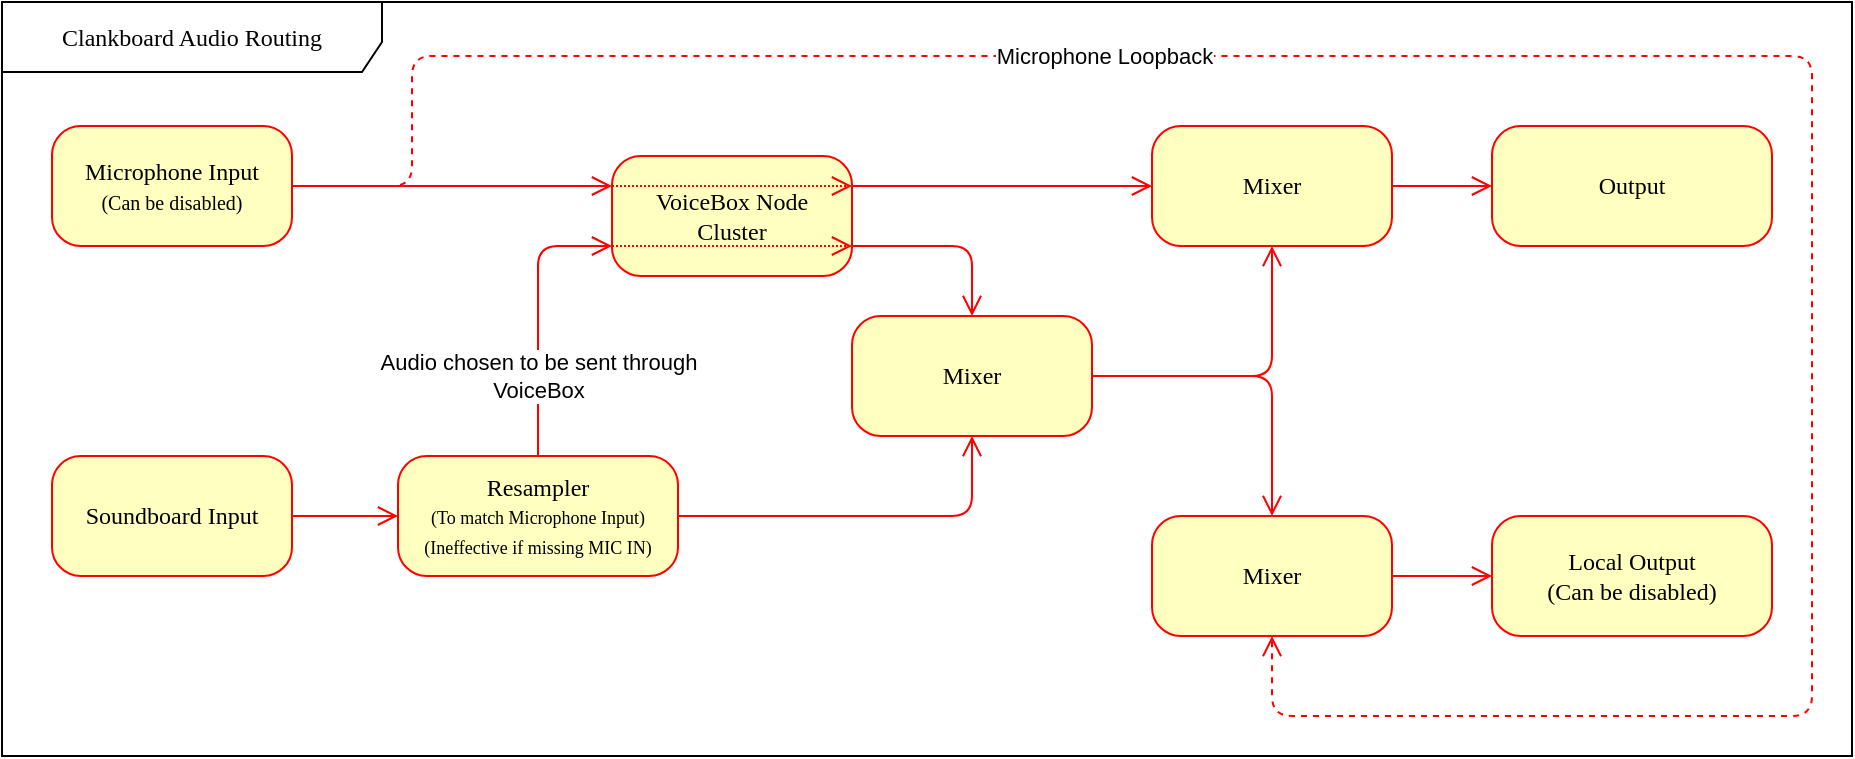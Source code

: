 <mxfile version="22.0.3" type="device">
  <diagram name="Page-1" id="58cdce13-f638-feb5-8d6f-7d28b1aa9fa0">
    <mxGraphModel dx="1536" dy="1736" grid="1" gridSize="10" guides="1" tooltips="1" connect="1" arrows="1" fold="1" page="1" pageScale="1" pageWidth="1100" pageHeight="850" background="none" math="0" shadow="0">
      <root>
        <mxCell id="0" />
        <mxCell id="1" parent="0" />
        <mxCell id="2a3bc250acf0617d-8" value="Clankboard Audio Routing" style="shape=umlFrame;whiteSpace=wrap;html=1;rounded=1;shadow=0;comic=0;labelBackgroundColor=none;strokeWidth=1;fontFamily=Verdana;fontSize=12;align=center;width=190;height=35;" parent="1" vertex="1">
          <mxGeometry x="88" y="-613" width="925" height="377" as="geometry" />
        </mxCell>
        <mxCell id="8p5UOd43fPs6g9PAAXC2-1" value="Microphone Input&lt;br style=&quot;font-size: 11px;&quot;&gt;&lt;font size=&quot;1&quot;&gt;(Can be disabled)&lt;/font&gt;" style="rounded=1;whiteSpace=wrap;html=1;arcSize=24;fillColor=#ffffc0;strokeColor=#ff0000;shadow=0;comic=0;labelBackgroundColor=none;fontFamily=Verdana;fontSize=12;fontColor=#000000;align=center;" vertex="1" parent="1">
          <mxGeometry x="113" y="-551" width="120" height="60" as="geometry" />
        </mxCell>
        <mxCell id="8p5UOd43fPs6g9PAAXC2-3" value="Soundboard Input" style="rounded=1;whiteSpace=wrap;html=1;arcSize=24;fillColor=#ffffc0;strokeColor=#ff0000;shadow=0;comic=0;labelBackgroundColor=none;fontFamily=Verdana;fontSize=12;fontColor=#000000;align=center;" vertex="1" parent="1">
          <mxGeometry x="113" y="-386" width="120" height="60" as="geometry" />
        </mxCell>
        <mxCell id="8p5UOd43fPs6g9PAAXC2-4" value="Resampler&lt;br&gt;&lt;font style=&quot;font-size: 9px;&quot;&gt;(To match Microphone Input)&lt;br&gt;(Ineffective if missing MIC IN)&lt;br&gt;&lt;/font&gt;" style="rounded=1;whiteSpace=wrap;html=1;arcSize=24;fillColor=#ffffc0;strokeColor=#ff0000;shadow=0;comic=0;labelBackgroundColor=none;fontFamily=Verdana;fontSize=12;fontColor=#000000;align=center;" vertex="1" parent="1">
          <mxGeometry x="286" y="-386" width="140" height="60" as="geometry" />
        </mxCell>
        <mxCell id="8p5UOd43fPs6g9PAAXC2-6" style="edgeStyle=orthogonalEdgeStyle;html=1;labelBackgroundColor=none;endArrow=open;endSize=8;strokeColor=#ff0000;fontFamily=Verdana;fontSize=12;align=left;entryX=0;entryY=0.5;entryDx=0;entryDy=0;" edge="1" parent="1" source="8p5UOd43fPs6g9PAAXC2-3" target="8p5UOd43fPs6g9PAAXC2-4">
          <mxGeometry relative="1" as="geometry">
            <mxPoint x="123" y="144" as="sourcePoint" />
            <mxPoint x="203" y="144" as="targetPoint" />
          </mxGeometry>
        </mxCell>
        <mxCell id="8p5UOd43fPs6g9PAAXC2-8" style="edgeStyle=orthogonalEdgeStyle;html=1;labelBackgroundColor=none;endArrow=open;endSize=8;strokeColor=#ff0000;fontFamily=Verdana;fontSize=12;align=left;exitX=0.5;exitY=0;exitDx=0;exitDy=0;entryX=0;entryY=0.75;entryDx=0;entryDy=0;" edge="1" parent="1" source="8p5UOd43fPs6g9PAAXC2-4" target="8p5UOd43fPs6g9PAAXC2-12">
          <mxGeometry relative="1" as="geometry">
            <mxPoint x="163" y="-346" as="sourcePoint" />
            <mxPoint x="213" y="-346" as="targetPoint" />
          </mxGeometry>
        </mxCell>
        <mxCell id="8p5UOd43fPs6g9PAAXC2-10" value="Audio chosen to be sent through&lt;br&gt;VoiceBox" style="edgeLabel;html=1;align=center;verticalAlign=middle;resizable=0;points=[];" vertex="1" connectable="0" parent="8p5UOd43fPs6g9PAAXC2-8">
          <mxGeometry x="0.171" y="2" relative="1" as="geometry">
            <mxPoint x="2" y="43" as="offset" />
          </mxGeometry>
        </mxCell>
        <mxCell id="8p5UOd43fPs6g9PAAXC2-11" value="Output" style="rounded=1;whiteSpace=wrap;html=1;arcSize=24;fillColor=#ffffc0;strokeColor=#ff0000;shadow=0;comic=0;labelBackgroundColor=none;fontFamily=Verdana;fontSize=12;fontColor=#000000;align=center;" vertex="1" parent="1">
          <mxGeometry x="833" y="-551" width="140" height="60" as="geometry" />
        </mxCell>
        <mxCell id="8p5UOd43fPs6g9PAAXC2-12" value="VoiceBox Node&lt;br&gt;Cluster" style="rounded=1;whiteSpace=wrap;html=1;arcSize=24;fillColor=#ffffc0;strokeColor=#ff0000;shadow=0;comic=0;labelBackgroundColor=none;fontFamily=Verdana;fontSize=12;fontColor=#000000;align=center;" vertex="1" parent="1">
          <mxGeometry x="393" y="-536" width="120" height="60" as="geometry" />
        </mxCell>
        <mxCell id="8p5UOd43fPs6g9PAAXC2-13" style="edgeStyle=orthogonalEdgeStyle;html=1;labelBackgroundColor=none;endArrow=open;endSize=8;strokeColor=#ff0000;fontFamily=Verdana;fontSize=12;align=left;exitX=1;exitY=0.5;exitDx=0;exitDy=0;entryX=0;entryY=0.25;entryDx=0;entryDy=0;" edge="1" parent="1" source="8p5UOd43fPs6g9PAAXC2-1" target="8p5UOd43fPs6g9PAAXC2-12">
          <mxGeometry relative="1" as="geometry">
            <mxPoint x="333" y="-506" as="sourcePoint" />
            <mxPoint x="223" y="-496" as="targetPoint" />
            <Array as="points">
              <mxPoint x="393" y="-521" />
              <mxPoint x="393" y="-521" />
            </Array>
          </mxGeometry>
        </mxCell>
        <mxCell id="8p5UOd43fPs6g9PAAXC2-14" value="Mixer" style="rounded=1;whiteSpace=wrap;html=1;arcSize=24;fillColor=#ffffc0;strokeColor=#ff0000;shadow=0;comic=0;labelBackgroundColor=none;fontFamily=Verdana;fontSize=12;fontColor=#000000;align=center;" vertex="1" parent="1">
          <mxGeometry x="513" y="-456" width="120" height="60" as="geometry" />
        </mxCell>
        <mxCell id="8p5UOd43fPs6g9PAAXC2-15" style="edgeStyle=orthogonalEdgeStyle;html=1;labelBackgroundColor=none;endArrow=open;endSize=8;strokeColor=#ff0000;fontFamily=Verdana;fontSize=12;align=left;exitX=1;exitY=0.75;exitDx=0;exitDy=0;" edge="1" parent="1" source="8p5UOd43fPs6g9PAAXC2-12" target="8p5UOd43fPs6g9PAAXC2-14">
          <mxGeometry relative="1" as="geometry">
            <mxPoint x="343" y="-496" as="sourcePoint" />
            <mxPoint x="403" y="-496" as="targetPoint" />
            <Array as="points">
              <mxPoint x="573" y="-491" />
            </Array>
          </mxGeometry>
        </mxCell>
        <mxCell id="8p5UOd43fPs6g9PAAXC2-17" value="Local Output&lt;br&gt;(Can be disabled)" style="rounded=1;whiteSpace=wrap;html=1;arcSize=24;fillColor=#ffffc0;strokeColor=#ff0000;shadow=0;comic=0;labelBackgroundColor=none;fontFamily=Verdana;fontSize=12;fontColor=#000000;align=center;" vertex="1" parent="1">
          <mxGeometry x="833" y="-356" width="140" height="60" as="geometry" />
        </mxCell>
        <mxCell id="8p5UOd43fPs6g9PAAXC2-24" style="edgeStyle=orthogonalEdgeStyle;html=1;labelBackgroundColor=none;endArrow=open;endSize=8;strokeColor=#ff0000;fontFamily=Verdana;fontSize=12;align=left;exitX=1;exitY=0.5;exitDx=0;exitDy=0;entryX=0.5;entryY=0;entryDx=0;entryDy=0;" edge="1" parent="1" source="8p5UOd43fPs6g9PAAXC2-14" target="8p5UOd43fPs6g9PAAXC2-34">
          <mxGeometry relative="1" as="geometry">
            <mxPoint x="353" y="-346" as="sourcePoint" />
            <mxPoint x="753" y="-316" as="targetPoint" />
            <Array as="points">
              <mxPoint x="723" y="-426" />
            </Array>
          </mxGeometry>
        </mxCell>
        <mxCell id="8p5UOd43fPs6g9PAAXC2-26" style="edgeStyle=orthogonalEdgeStyle;html=1;labelBackgroundColor=none;endArrow=open;endSize=8;strokeColor=#ff0000;fontFamily=Verdana;fontSize=12;align=left;exitX=1;exitY=0.5;exitDx=0;exitDy=0;dashed=1;entryX=0.5;entryY=1;entryDx=0;entryDy=0;" edge="1" parent="1" source="8p5UOd43fPs6g9PAAXC2-1" target="8p5UOd43fPs6g9PAAXC2-34">
          <mxGeometry relative="1" as="geometry">
            <mxPoint x="163" y="-496" as="sourcePoint" />
            <mxPoint x="223" y="-496" as="targetPoint" />
            <Array as="points">
              <mxPoint x="293" y="-521" />
              <mxPoint x="293" y="-586" />
              <mxPoint x="993" y="-586" />
              <mxPoint x="993" y="-256" />
              <mxPoint x="723" y="-256" />
            </Array>
          </mxGeometry>
        </mxCell>
        <mxCell id="8p5UOd43fPs6g9PAAXC2-27" value="Microphone Loopback" style="edgeLabel;html=1;align=center;verticalAlign=middle;resizable=0;points=[];" vertex="1" connectable="0" parent="8p5UOd43fPs6g9PAAXC2-26">
          <mxGeometry x="-0.358" relative="1" as="geometry">
            <mxPoint as="offset" />
          </mxGeometry>
        </mxCell>
        <mxCell id="8p5UOd43fPs6g9PAAXC2-28" style="edgeStyle=orthogonalEdgeStyle;html=1;labelBackgroundColor=none;endArrow=open;endSize=8;strokeColor=#ff0000;fontFamily=Verdana;fontSize=12;align=left;exitX=0;exitY=0.75;exitDx=0;exitDy=0;entryX=1;entryY=0.75;entryDx=0;entryDy=0;dashed=1;dashPattern=1 1;" edge="1" parent="1" source="8p5UOd43fPs6g9PAAXC2-12" target="8p5UOd43fPs6g9PAAXC2-12">
          <mxGeometry relative="1" as="geometry">
            <mxPoint x="523" y="-511" as="sourcePoint" />
            <mxPoint x="763" y="-511" as="targetPoint" />
            <Array as="points" />
          </mxGeometry>
        </mxCell>
        <mxCell id="8p5UOd43fPs6g9PAAXC2-29" style="edgeStyle=orthogonalEdgeStyle;html=1;labelBackgroundColor=none;endArrow=open;endSize=8;strokeColor=#ff0000;fontFamily=Verdana;fontSize=12;align=left;exitX=0;exitY=0.25;exitDx=0;exitDy=0;entryX=1;entryY=0.25;entryDx=0;entryDy=0;dashed=1;dashPattern=1 1;" edge="1" parent="1" source="8p5UOd43fPs6g9PAAXC2-12" target="8p5UOd43fPs6g9PAAXC2-12">
          <mxGeometry relative="1" as="geometry">
            <mxPoint x="403" y="-481" as="sourcePoint" />
            <mxPoint x="523" y="-481" as="targetPoint" />
            <Array as="points" />
          </mxGeometry>
        </mxCell>
        <mxCell id="8p5UOd43fPs6g9PAAXC2-30" value="Mixer" style="rounded=1;whiteSpace=wrap;html=1;arcSize=24;fillColor=#ffffc0;strokeColor=#ff0000;shadow=0;comic=0;labelBackgroundColor=none;fontFamily=Verdana;fontSize=12;fontColor=#000000;align=center;" vertex="1" parent="1">
          <mxGeometry x="663" y="-551" width="120" height="60" as="geometry" />
        </mxCell>
        <mxCell id="8p5UOd43fPs6g9PAAXC2-31" style="edgeStyle=orthogonalEdgeStyle;html=1;labelBackgroundColor=none;endArrow=open;endSize=8;strokeColor=#ff0000;fontFamily=Verdana;fontSize=12;align=left;exitX=1;exitY=0.25;exitDx=0;exitDy=0;entryX=0;entryY=0.5;entryDx=0;entryDy=0;" edge="1" parent="1" source="8p5UOd43fPs6g9PAAXC2-12" target="8p5UOd43fPs6g9PAAXC2-30">
          <mxGeometry relative="1" as="geometry">
            <mxPoint x="652.99" y="-476" as="sourcePoint" />
            <mxPoint x="673" y="-526" as="targetPoint" />
            <Array as="points" />
          </mxGeometry>
        </mxCell>
        <mxCell id="8p5UOd43fPs6g9PAAXC2-32" style="edgeStyle=orthogonalEdgeStyle;html=1;labelBackgroundColor=none;endArrow=open;endSize=8;strokeColor=#ff0000;fontFamily=Verdana;fontSize=12;align=left;exitX=1;exitY=0.5;exitDx=0;exitDy=0;entryX=0.5;entryY=1;entryDx=0;entryDy=0;" edge="1" parent="1" source="8p5UOd43fPs6g9PAAXC2-14" target="8p5UOd43fPs6g9PAAXC2-30">
          <mxGeometry relative="1" as="geometry">
            <mxPoint x="683" y="-440.73" as="sourcePoint" />
            <mxPoint x="833" y="-440.73" as="targetPoint" />
            <Array as="points" />
          </mxGeometry>
        </mxCell>
        <mxCell id="8p5UOd43fPs6g9PAAXC2-33" style="edgeStyle=orthogonalEdgeStyle;html=1;labelBackgroundColor=none;endArrow=open;endSize=8;strokeColor=#ff0000;fontFamily=Verdana;fontSize=12;align=left;entryX=0.5;entryY=1;entryDx=0;entryDy=0;exitX=1;exitY=0.5;exitDx=0;exitDy=0;" edge="1" parent="1" source="8p5UOd43fPs6g9PAAXC2-4" target="8p5UOd43fPs6g9PAAXC2-14">
          <mxGeometry relative="1" as="geometry">
            <mxPoint x="243" y="-346" as="sourcePoint" />
            <mxPoint x="296" y="-346" as="targetPoint" />
          </mxGeometry>
        </mxCell>
        <mxCell id="8p5UOd43fPs6g9PAAXC2-34" value="Mixer" style="rounded=1;whiteSpace=wrap;html=1;arcSize=24;fillColor=#ffffc0;strokeColor=#ff0000;shadow=0;comic=0;labelBackgroundColor=none;fontFamily=Verdana;fontSize=12;fontColor=#000000;align=center;" vertex="1" parent="1">
          <mxGeometry x="663" y="-356" width="120" height="60" as="geometry" />
        </mxCell>
        <mxCell id="8p5UOd43fPs6g9PAAXC2-35" style="edgeStyle=orthogonalEdgeStyle;html=1;labelBackgroundColor=none;endArrow=open;endSize=8;strokeColor=#ff0000;fontFamily=Verdana;fontSize=12;align=left;exitX=1;exitY=0.5;exitDx=0;exitDy=0;entryX=0;entryY=0.5;entryDx=0;entryDy=0;" edge="1" parent="1" source="8p5UOd43fPs6g9PAAXC2-30" target="8p5UOd43fPs6g9PAAXC2-11">
          <mxGeometry relative="1" as="geometry">
            <mxPoint x="803" y="-466" as="sourcePoint" />
            <mxPoint x="953" y="-466" as="targetPoint" />
            <Array as="points" />
          </mxGeometry>
        </mxCell>
        <mxCell id="8p5UOd43fPs6g9PAAXC2-36" style="edgeStyle=orthogonalEdgeStyle;html=1;labelBackgroundColor=none;endArrow=open;endSize=8;strokeColor=#ff0000;fontFamily=Verdana;fontSize=12;align=left;entryX=0;entryY=0.5;entryDx=0;entryDy=0;" edge="1" parent="1" source="8p5UOd43fPs6g9PAAXC2-34" target="8p5UOd43fPs6g9PAAXC2-17">
          <mxGeometry relative="1" as="geometry">
            <mxPoint x="793" y="-511" as="sourcePoint" />
            <mxPoint x="833" y="-326" as="targetPoint" />
            <Array as="points" />
          </mxGeometry>
        </mxCell>
      </root>
    </mxGraphModel>
  </diagram>
</mxfile>
